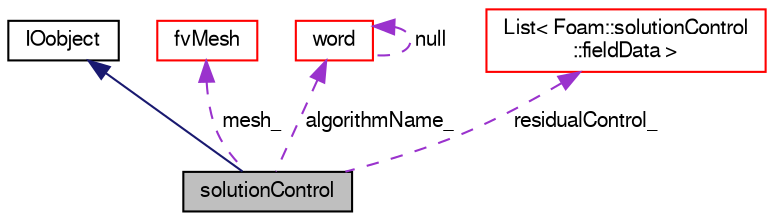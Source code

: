 digraph "solutionControl"
{
  bgcolor="transparent";
  edge [fontname="FreeSans",fontsize="10",labelfontname="FreeSans",labelfontsize="10"];
  node [fontname="FreeSans",fontsize="10",shape=record];
  Node4 [label="solutionControl",height=0.2,width=0.4,color="black", fillcolor="grey75", style="filled", fontcolor="black"];
  Node5 -> Node4 [dir="back",color="midnightblue",fontsize="10",style="solid",fontname="FreeSans"];
  Node5 [label="IOobject",height=0.2,width=0.4,color="black",URL="$a26142.html",tooltip="IOobject defines the attributes of an object for which implicit objectRegistry management is supporte..."];
  Node6 -> Node4 [dir="back",color="darkorchid3",fontsize="10",style="dashed",label=" mesh_" ,fontname="FreeSans"];
  Node6 [label="fvMesh",height=0.2,width=0.4,color="red",URL="$a22766.html",tooltip="Mesh data needed to do the Finite Volume discretisation. "];
  Node17 -> Node4 [dir="back",color="darkorchid3",fontsize="10",style="dashed",label=" algorithmName_" ,fontname="FreeSans"];
  Node17 [label="word",height=0.2,width=0.4,color="red",URL="$a28258.html",tooltip="A class for handling words, derived from string. "];
  Node17 -> Node17 [dir="back",color="darkorchid3",fontsize="10",style="dashed",label=" null" ,fontname="FreeSans"];
  Node40 -> Node4 [dir="back",color="darkorchid3",fontsize="10",style="dashed",label=" residualControl_" ,fontname="FreeSans"];
  Node40 [label="List\< Foam::solutionControl\l::fieldData \>",height=0.2,width=0.4,color="red",URL="$a25694.html"];
}
